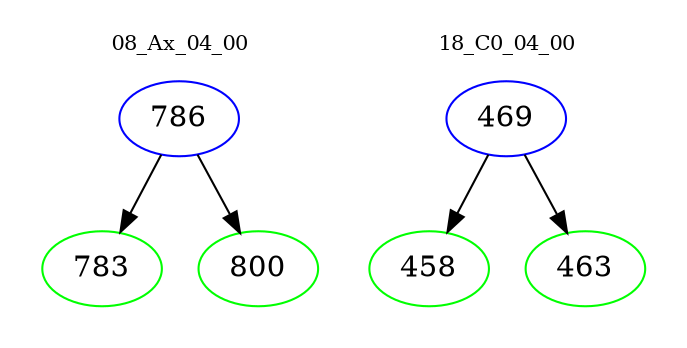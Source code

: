 digraph{
subgraph cluster_0 {
color = white
label = "08_Ax_04_00";
fontsize=10;
T0_786 [label="786", color="blue"]
T0_786 -> T0_783 [color="black"]
T0_783 [label="783", color="green"]
T0_786 -> T0_800 [color="black"]
T0_800 [label="800", color="green"]
}
subgraph cluster_1 {
color = white
label = "18_C0_04_00";
fontsize=10;
T1_469 [label="469", color="blue"]
T1_469 -> T1_458 [color="black"]
T1_458 [label="458", color="green"]
T1_469 -> T1_463 [color="black"]
T1_463 [label="463", color="green"]
}
}
